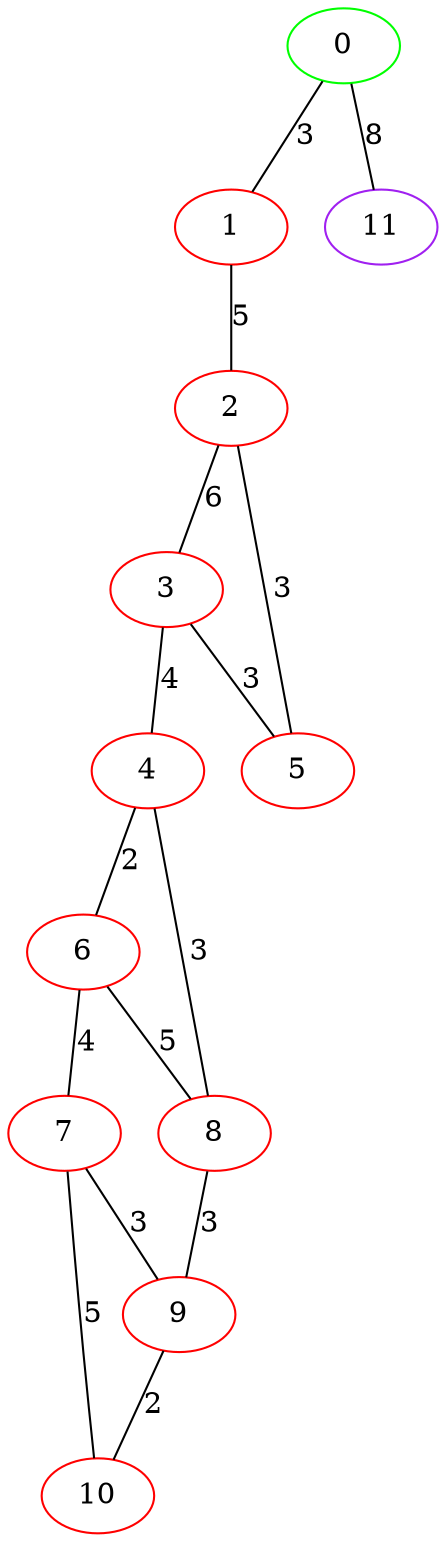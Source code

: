 graph "" {
0 [color=green, weight=2];
1 [color=red, weight=1];
2 [color=red, weight=1];
3 [color=red, weight=1];
4 [color=red, weight=1];
5 [color=red, weight=1];
6 [color=red, weight=1];
7 [color=red, weight=1];
8 [color=red, weight=1];
9 [color=red, weight=1];
10 [color=red, weight=1];
11 [color=purple, weight=4];
0 -- 1  [key=0, label=3];
0 -- 11  [key=0, label=8];
1 -- 2  [key=0, label=5];
2 -- 3  [key=0, label=6];
2 -- 5  [key=0, label=3];
3 -- 4  [key=0, label=4];
3 -- 5  [key=0, label=3];
4 -- 8  [key=0, label=3];
4 -- 6  [key=0, label=2];
6 -- 8  [key=0, label=5];
6 -- 7  [key=0, label=4];
7 -- 9  [key=0, label=3];
7 -- 10  [key=0, label=5];
8 -- 9  [key=0, label=3];
9 -- 10  [key=0, label=2];
}
